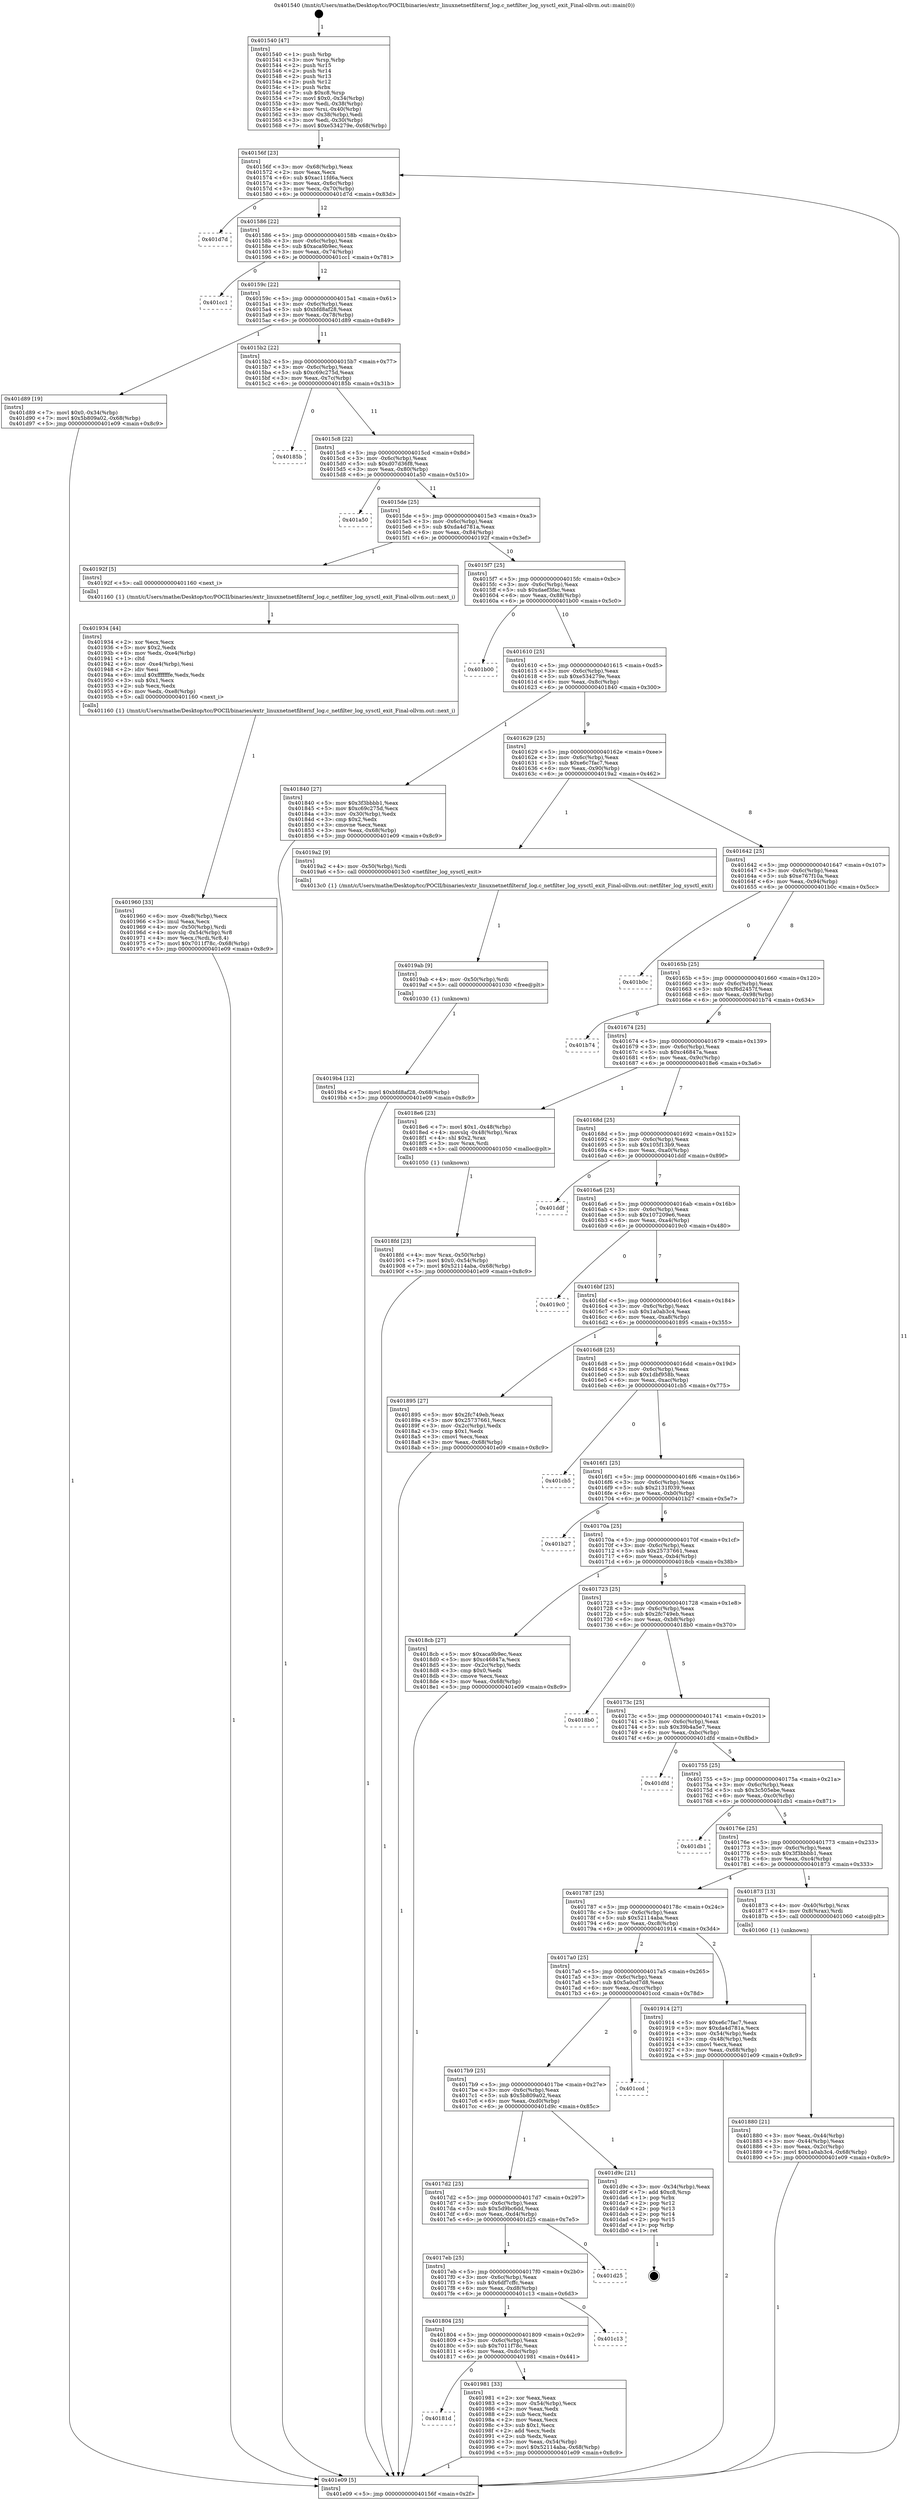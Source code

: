 digraph "0x401540" {
  label = "0x401540 (/mnt/c/Users/mathe/Desktop/tcc/POCII/binaries/extr_linuxnetnetfilternf_log.c_netfilter_log_sysctl_exit_Final-ollvm.out::main(0))"
  labelloc = "t"
  node[shape=record]

  Entry [label="",width=0.3,height=0.3,shape=circle,fillcolor=black,style=filled]
  "0x40156f" [label="{
     0x40156f [23]\l
     | [instrs]\l
     &nbsp;&nbsp;0x40156f \<+3\>: mov -0x68(%rbp),%eax\l
     &nbsp;&nbsp;0x401572 \<+2\>: mov %eax,%ecx\l
     &nbsp;&nbsp;0x401574 \<+6\>: sub $0xac11fd6a,%ecx\l
     &nbsp;&nbsp;0x40157a \<+3\>: mov %eax,-0x6c(%rbp)\l
     &nbsp;&nbsp;0x40157d \<+3\>: mov %ecx,-0x70(%rbp)\l
     &nbsp;&nbsp;0x401580 \<+6\>: je 0000000000401d7d \<main+0x83d\>\l
  }"]
  "0x401d7d" [label="{
     0x401d7d\l
  }", style=dashed]
  "0x401586" [label="{
     0x401586 [22]\l
     | [instrs]\l
     &nbsp;&nbsp;0x401586 \<+5\>: jmp 000000000040158b \<main+0x4b\>\l
     &nbsp;&nbsp;0x40158b \<+3\>: mov -0x6c(%rbp),%eax\l
     &nbsp;&nbsp;0x40158e \<+5\>: sub $0xaca9b9ec,%eax\l
     &nbsp;&nbsp;0x401593 \<+3\>: mov %eax,-0x74(%rbp)\l
     &nbsp;&nbsp;0x401596 \<+6\>: je 0000000000401cc1 \<main+0x781\>\l
  }"]
  Exit [label="",width=0.3,height=0.3,shape=circle,fillcolor=black,style=filled,peripheries=2]
  "0x401cc1" [label="{
     0x401cc1\l
  }", style=dashed]
  "0x40159c" [label="{
     0x40159c [22]\l
     | [instrs]\l
     &nbsp;&nbsp;0x40159c \<+5\>: jmp 00000000004015a1 \<main+0x61\>\l
     &nbsp;&nbsp;0x4015a1 \<+3\>: mov -0x6c(%rbp),%eax\l
     &nbsp;&nbsp;0x4015a4 \<+5\>: sub $0xbfd8af28,%eax\l
     &nbsp;&nbsp;0x4015a9 \<+3\>: mov %eax,-0x78(%rbp)\l
     &nbsp;&nbsp;0x4015ac \<+6\>: je 0000000000401d89 \<main+0x849\>\l
  }"]
  "0x4019b4" [label="{
     0x4019b4 [12]\l
     | [instrs]\l
     &nbsp;&nbsp;0x4019b4 \<+7\>: movl $0xbfd8af28,-0x68(%rbp)\l
     &nbsp;&nbsp;0x4019bb \<+5\>: jmp 0000000000401e09 \<main+0x8c9\>\l
  }"]
  "0x401d89" [label="{
     0x401d89 [19]\l
     | [instrs]\l
     &nbsp;&nbsp;0x401d89 \<+7\>: movl $0x0,-0x34(%rbp)\l
     &nbsp;&nbsp;0x401d90 \<+7\>: movl $0x5b809a02,-0x68(%rbp)\l
     &nbsp;&nbsp;0x401d97 \<+5\>: jmp 0000000000401e09 \<main+0x8c9\>\l
  }"]
  "0x4015b2" [label="{
     0x4015b2 [22]\l
     | [instrs]\l
     &nbsp;&nbsp;0x4015b2 \<+5\>: jmp 00000000004015b7 \<main+0x77\>\l
     &nbsp;&nbsp;0x4015b7 \<+3\>: mov -0x6c(%rbp),%eax\l
     &nbsp;&nbsp;0x4015ba \<+5\>: sub $0xc69c275d,%eax\l
     &nbsp;&nbsp;0x4015bf \<+3\>: mov %eax,-0x7c(%rbp)\l
     &nbsp;&nbsp;0x4015c2 \<+6\>: je 000000000040185b \<main+0x31b\>\l
  }"]
  "0x4019ab" [label="{
     0x4019ab [9]\l
     | [instrs]\l
     &nbsp;&nbsp;0x4019ab \<+4\>: mov -0x50(%rbp),%rdi\l
     &nbsp;&nbsp;0x4019af \<+5\>: call 0000000000401030 \<free@plt\>\l
     | [calls]\l
     &nbsp;&nbsp;0x401030 \{1\} (unknown)\l
  }"]
  "0x40185b" [label="{
     0x40185b\l
  }", style=dashed]
  "0x4015c8" [label="{
     0x4015c8 [22]\l
     | [instrs]\l
     &nbsp;&nbsp;0x4015c8 \<+5\>: jmp 00000000004015cd \<main+0x8d\>\l
     &nbsp;&nbsp;0x4015cd \<+3\>: mov -0x6c(%rbp),%eax\l
     &nbsp;&nbsp;0x4015d0 \<+5\>: sub $0xd07d36f8,%eax\l
     &nbsp;&nbsp;0x4015d5 \<+3\>: mov %eax,-0x80(%rbp)\l
     &nbsp;&nbsp;0x4015d8 \<+6\>: je 0000000000401a50 \<main+0x510\>\l
  }"]
  "0x40181d" [label="{
     0x40181d\l
  }", style=dashed]
  "0x401a50" [label="{
     0x401a50\l
  }", style=dashed]
  "0x4015de" [label="{
     0x4015de [25]\l
     | [instrs]\l
     &nbsp;&nbsp;0x4015de \<+5\>: jmp 00000000004015e3 \<main+0xa3\>\l
     &nbsp;&nbsp;0x4015e3 \<+3\>: mov -0x6c(%rbp),%eax\l
     &nbsp;&nbsp;0x4015e6 \<+5\>: sub $0xda4d781a,%eax\l
     &nbsp;&nbsp;0x4015eb \<+6\>: mov %eax,-0x84(%rbp)\l
     &nbsp;&nbsp;0x4015f1 \<+6\>: je 000000000040192f \<main+0x3ef\>\l
  }"]
  "0x401981" [label="{
     0x401981 [33]\l
     | [instrs]\l
     &nbsp;&nbsp;0x401981 \<+2\>: xor %eax,%eax\l
     &nbsp;&nbsp;0x401983 \<+3\>: mov -0x54(%rbp),%ecx\l
     &nbsp;&nbsp;0x401986 \<+2\>: mov %eax,%edx\l
     &nbsp;&nbsp;0x401988 \<+2\>: sub %ecx,%edx\l
     &nbsp;&nbsp;0x40198a \<+2\>: mov %eax,%ecx\l
     &nbsp;&nbsp;0x40198c \<+3\>: sub $0x1,%ecx\l
     &nbsp;&nbsp;0x40198f \<+2\>: add %ecx,%edx\l
     &nbsp;&nbsp;0x401991 \<+2\>: sub %edx,%eax\l
     &nbsp;&nbsp;0x401993 \<+3\>: mov %eax,-0x54(%rbp)\l
     &nbsp;&nbsp;0x401996 \<+7\>: movl $0x52114aba,-0x68(%rbp)\l
     &nbsp;&nbsp;0x40199d \<+5\>: jmp 0000000000401e09 \<main+0x8c9\>\l
  }"]
  "0x40192f" [label="{
     0x40192f [5]\l
     | [instrs]\l
     &nbsp;&nbsp;0x40192f \<+5\>: call 0000000000401160 \<next_i\>\l
     | [calls]\l
     &nbsp;&nbsp;0x401160 \{1\} (/mnt/c/Users/mathe/Desktop/tcc/POCII/binaries/extr_linuxnetnetfilternf_log.c_netfilter_log_sysctl_exit_Final-ollvm.out::next_i)\l
  }"]
  "0x4015f7" [label="{
     0x4015f7 [25]\l
     | [instrs]\l
     &nbsp;&nbsp;0x4015f7 \<+5\>: jmp 00000000004015fc \<main+0xbc\>\l
     &nbsp;&nbsp;0x4015fc \<+3\>: mov -0x6c(%rbp),%eax\l
     &nbsp;&nbsp;0x4015ff \<+5\>: sub $0xdaef3fac,%eax\l
     &nbsp;&nbsp;0x401604 \<+6\>: mov %eax,-0x88(%rbp)\l
     &nbsp;&nbsp;0x40160a \<+6\>: je 0000000000401b00 \<main+0x5c0\>\l
  }"]
  "0x401804" [label="{
     0x401804 [25]\l
     | [instrs]\l
     &nbsp;&nbsp;0x401804 \<+5\>: jmp 0000000000401809 \<main+0x2c9\>\l
     &nbsp;&nbsp;0x401809 \<+3\>: mov -0x6c(%rbp),%eax\l
     &nbsp;&nbsp;0x40180c \<+5\>: sub $0x7011f78c,%eax\l
     &nbsp;&nbsp;0x401811 \<+6\>: mov %eax,-0xdc(%rbp)\l
     &nbsp;&nbsp;0x401817 \<+6\>: je 0000000000401981 \<main+0x441\>\l
  }"]
  "0x401b00" [label="{
     0x401b00\l
  }", style=dashed]
  "0x401610" [label="{
     0x401610 [25]\l
     | [instrs]\l
     &nbsp;&nbsp;0x401610 \<+5\>: jmp 0000000000401615 \<main+0xd5\>\l
     &nbsp;&nbsp;0x401615 \<+3\>: mov -0x6c(%rbp),%eax\l
     &nbsp;&nbsp;0x401618 \<+5\>: sub $0xe534279e,%eax\l
     &nbsp;&nbsp;0x40161d \<+6\>: mov %eax,-0x8c(%rbp)\l
     &nbsp;&nbsp;0x401623 \<+6\>: je 0000000000401840 \<main+0x300\>\l
  }"]
  "0x401c13" [label="{
     0x401c13\l
  }", style=dashed]
  "0x401840" [label="{
     0x401840 [27]\l
     | [instrs]\l
     &nbsp;&nbsp;0x401840 \<+5\>: mov $0x3f3bbbb1,%eax\l
     &nbsp;&nbsp;0x401845 \<+5\>: mov $0xc69c275d,%ecx\l
     &nbsp;&nbsp;0x40184a \<+3\>: mov -0x30(%rbp),%edx\l
     &nbsp;&nbsp;0x40184d \<+3\>: cmp $0x2,%edx\l
     &nbsp;&nbsp;0x401850 \<+3\>: cmovne %ecx,%eax\l
     &nbsp;&nbsp;0x401853 \<+3\>: mov %eax,-0x68(%rbp)\l
     &nbsp;&nbsp;0x401856 \<+5\>: jmp 0000000000401e09 \<main+0x8c9\>\l
  }"]
  "0x401629" [label="{
     0x401629 [25]\l
     | [instrs]\l
     &nbsp;&nbsp;0x401629 \<+5\>: jmp 000000000040162e \<main+0xee\>\l
     &nbsp;&nbsp;0x40162e \<+3\>: mov -0x6c(%rbp),%eax\l
     &nbsp;&nbsp;0x401631 \<+5\>: sub $0xe6c7fac7,%eax\l
     &nbsp;&nbsp;0x401636 \<+6\>: mov %eax,-0x90(%rbp)\l
     &nbsp;&nbsp;0x40163c \<+6\>: je 00000000004019a2 \<main+0x462\>\l
  }"]
  "0x401e09" [label="{
     0x401e09 [5]\l
     | [instrs]\l
     &nbsp;&nbsp;0x401e09 \<+5\>: jmp 000000000040156f \<main+0x2f\>\l
  }"]
  "0x401540" [label="{
     0x401540 [47]\l
     | [instrs]\l
     &nbsp;&nbsp;0x401540 \<+1\>: push %rbp\l
     &nbsp;&nbsp;0x401541 \<+3\>: mov %rsp,%rbp\l
     &nbsp;&nbsp;0x401544 \<+2\>: push %r15\l
     &nbsp;&nbsp;0x401546 \<+2\>: push %r14\l
     &nbsp;&nbsp;0x401548 \<+2\>: push %r13\l
     &nbsp;&nbsp;0x40154a \<+2\>: push %r12\l
     &nbsp;&nbsp;0x40154c \<+1\>: push %rbx\l
     &nbsp;&nbsp;0x40154d \<+7\>: sub $0xc8,%rsp\l
     &nbsp;&nbsp;0x401554 \<+7\>: movl $0x0,-0x34(%rbp)\l
     &nbsp;&nbsp;0x40155b \<+3\>: mov %edi,-0x38(%rbp)\l
     &nbsp;&nbsp;0x40155e \<+4\>: mov %rsi,-0x40(%rbp)\l
     &nbsp;&nbsp;0x401562 \<+3\>: mov -0x38(%rbp),%edi\l
     &nbsp;&nbsp;0x401565 \<+3\>: mov %edi,-0x30(%rbp)\l
     &nbsp;&nbsp;0x401568 \<+7\>: movl $0xe534279e,-0x68(%rbp)\l
  }"]
  "0x4017eb" [label="{
     0x4017eb [25]\l
     | [instrs]\l
     &nbsp;&nbsp;0x4017eb \<+5\>: jmp 00000000004017f0 \<main+0x2b0\>\l
     &nbsp;&nbsp;0x4017f0 \<+3\>: mov -0x6c(%rbp),%eax\l
     &nbsp;&nbsp;0x4017f3 \<+5\>: sub $0x6df7cffc,%eax\l
     &nbsp;&nbsp;0x4017f8 \<+6\>: mov %eax,-0xd8(%rbp)\l
     &nbsp;&nbsp;0x4017fe \<+6\>: je 0000000000401c13 \<main+0x6d3\>\l
  }"]
  "0x4019a2" [label="{
     0x4019a2 [9]\l
     | [instrs]\l
     &nbsp;&nbsp;0x4019a2 \<+4\>: mov -0x50(%rbp),%rdi\l
     &nbsp;&nbsp;0x4019a6 \<+5\>: call 00000000004013c0 \<netfilter_log_sysctl_exit\>\l
     | [calls]\l
     &nbsp;&nbsp;0x4013c0 \{1\} (/mnt/c/Users/mathe/Desktop/tcc/POCII/binaries/extr_linuxnetnetfilternf_log.c_netfilter_log_sysctl_exit_Final-ollvm.out::netfilter_log_sysctl_exit)\l
  }"]
  "0x401642" [label="{
     0x401642 [25]\l
     | [instrs]\l
     &nbsp;&nbsp;0x401642 \<+5\>: jmp 0000000000401647 \<main+0x107\>\l
     &nbsp;&nbsp;0x401647 \<+3\>: mov -0x6c(%rbp),%eax\l
     &nbsp;&nbsp;0x40164a \<+5\>: sub $0xe767f10a,%eax\l
     &nbsp;&nbsp;0x40164f \<+6\>: mov %eax,-0x94(%rbp)\l
     &nbsp;&nbsp;0x401655 \<+6\>: je 0000000000401b0c \<main+0x5cc\>\l
  }"]
  "0x401d25" [label="{
     0x401d25\l
  }", style=dashed]
  "0x401b0c" [label="{
     0x401b0c\l
  }", style=dashed]
  "0x40165b" [label="{
     0x40165b [25]\l
     | [instrs]\l
     &nbsp;&nbsp;0x40165b \<+5\>: jmp 0000000000401660 \<main+0x120\>\l
     &nbsp;&nbsp;0x401660 \<+3\>: mov -0x6c(%rbp),%eax\l
     &nbsp;&nbsp;0x401663 \<+5\>: sub $0xf6d2457f,%eax\l
     &nbsp;&nbsp;0x401668 \<+6\>: mov %eax,-0x98(%rbp)\l
     &nbsp;&nbsp;0x40166e \<+6\>: je 0000000000401b74 \<main+0x634\>\l
  }"]
  "0x4017d2" [label="{
     0x4017d2 [25]\l
     | [instrs]\l
     &nbsp;&nbsp;0x4017d2 \<+5\>: jmp 00000000004017d7 \<main+0x297\>\l
     &nbsp;&nbsp;0x4017d7 \<+3\>: mov -0x6c(%rbp),%eax\l
     &nbsp;&nbsp;0x4017da \<+5\>: sub $0x5d9bc6dd,%eax\l
     &nbsp;&nbsp;0x4017df \<+6\>: mov %eax,-0xd4(%rbp)\l
     &nbsp;&nbsp;0x4017e5 \<+6\>: je 0000000000401d25 \<main+0x7e5\>\l
  }"]
  "0x401b74" [label="{
     0x401b74\l
  }", style=dashed]
  "0x401674" [label="{
     0x401674 [25]\l
     | [instrs]\l
     &nbsp;&nbsp;0x401674 \<+5\>: jmp 0000000000401679 \<main+0x139\>\l
     &nbsp;&nbsp;0x401679 \<+3\>: mov -0x6c(%rbp),%eax\l
     &nbsp;&nbsp;0x40167c \<+5\>: sub $0xc46847a,%eax\l
     &nbsp;&nbsp;0x401681 \<+6\>: mov %eax,-0x9c(%rbp)\l
     &nbsp;&nbsp;0x401687 \<+6\>: je 00000000004018e6 \<main+0x3a6\>\l
  }"]
  "0x401d9c" [label="{
     0x401d9c [21]\l
     | [instrs]\l
     &nbsp;&nbsp;0x401d9c \<+3\>: mov -0x34(%rbp),%eax\l
     &nbsp;&nbsp;0x401d9f \<+7\>: add $0xc8,%rsp\l
     &nbsp;&nbsp;0x401da6 \<+1\>: pop %rbx\l
     &nbsp;&nbsp;0x401da7 \<+2\>: pop %r12\l
     &nbsp;&nbsp;0x401da9 \<+2\>: pop %r13\l
     &nbsp;&nbsp;0x401dab \<+2\>: pop %r14\l
     &nbsp;&nbsp;0x401dad \<+2\>: pop %r15\l
     &nbsp;&nbsp;0x401daf \<+1\>: pop %rbp\l
     &nbsp;&nbsp;0x401db0 \<+1\>: ret\l
  }"]
  "0x4018e6" [label="{
     0x4018e6 [23]\l
     | [instrs]\l
     &nbsp;&nbsp;0x4018e6 \<+7\>: movl $0x1,-0x48(%rbp)\l
     &nbsp;&nbsp;0x4018ed \<+4\>: movslq -0x48(%rbp),%rax\l
     &nbsp;&nbsp;0x4018f1 \<+4\>: shl $0x2,%rax\l
     &nbsp;&nbsp;0x4018f5 \<+3\>: mov %rax,%rdi\l
     &nbsp;&nbsp;0x4018f8 \<+5\>: call 0000000000401050 \<malloc@plt\>\l
     | [calls]\l
     &nbsp;&nbsp;0x401050 \{1\} (unknown)\l
  }"]
  "0x40168d" [label="{
     0x40168d [25]\l
     | [instrs]\l
     &nbsp;&nbsp;0x40168d \<+5\>: jmp 0000000000401692 \<main+0x152\>\l
     &nbsp;&nbsp;0x401692 \<+3\>: mov -0x6c(%rbp),%eax\l
     &nbsp;&nbsp;0x401695 \<+5\>: sub $0x105f13b9,%eax\l
     &nbsp;&nbsp;0x40169a \<+6\>: mov %eax,-0xa0(%rbp)\l
     &nbsp;&nbsp;0x4016a0 \<+6\>: je 0000000000401ddf \<main+0x89f\>\l
  }"]
  "0x4017b9" [label="{
     0x4017b9 [25]\l
     | [instrs]\l
     &nbsp;&nbsp;0x4017b9 \<+5\>: jmp 00000000004017be \<main+0x27e\>\l
     &nbsp;&nbsp;0x4017be \<+3\>: mov -0x6c(%rbp),%eax\l
     &nbsp;&nbsp;0x4017c1 \<+5\>: sub $0x5b809a02,%eax\l
     &nbsp;&nbsp;0x4017c6 \<+6\>: mov %eax,-0xd0(%rbp)\l
     &nbsp;&nbsp;0x4017cc \<+6\>: je 0000000000401d9c \<main+0x85c\>\l
  }"]
  "0x401ddf" [label="{
     0x401ddf\l
  }", style=dashed]
  "0x4016a6" [label="{
     0x4016a6 [25]\l
     | [instrs]\l
     &nbsp;&nbsp;0x4016a6 \<+5\>: jmp 00000000004016ab \<main+0x16b\>\l
     &nbsp;&nbsp;0x4016ab \<+3\>: mov -0x6c(%rbp),%eax\l
     &nbsp;&nbsp;0x4016ae \<+5\>: sub $0x107209e6,%eax\l
     &nbsp;&nbsp;0x4016b3 \<+6\>: mov %eax,-0xa4(%rbp)\l
     &nbsp;&nbsp;0x4016b9 \<+6\>: je 00000000004019c0 \<main+0x480\>\l
  }"]
  "0x401ccd" [label="{
     0x401ccd\l
  }", style=dashed]
  "0x4019c0" [label="{
     0x4019c0\l
  }", style=dashed]
  "0x4016bf" [label="{
     0x4016bf [25]\l
     | [instrs]\l
     &nbsp;&nbsp;0x4016bf \<+5\>: jmp 00000000004016c4 \<main+0x184\>\l
     &nbsp;&nbsp;0x4016c4 \<+3\>: mov -0x6c(%rbp),%eax\l
     &nbsp;&nbsp;0x4016c7 \<+5\>: sub $0x1a0ab3c4,%eax\l
     &nbsp;&nbsp;0x4016cc \<+6\>: mov %eax,-0xa8(%rbp)\l
     &nbsp;&nbsp;0x4016d2 \<+6\>: je 0000000000401895 \<main+0x355\>\l
  }"]
  "0x401960" [label="{
     0x401960 [33]\l
     | [instrs]\l
     &nbsp;&nbsp;0x401960 \<+6\>: mov -0xe8(%rbp),%ecx\l
     &nbsp;&nbsp;0x401966 \<+3\>: imul %eax,%ecx\l
     &nbsp;&nbsp;0x401969 \<+4\>: mov -0x50(%rbp),%rdi\l
     &nbsp;&nbsp;0x40196d \<+4\>: movslq -0x54(%rbp),%r8\l
     &nbsp;&nbsp;0x401971 \<+4\>: mov %ecx,(%rdi,%r8,4)\l
     &nbsp;&nbsp;0x401975 \<+7\>: movl $0x7011f78c,-0x68(%rbp)\l
     &nbsp;&nbsp;0x40197c \<+5\>: jmp 0000000000401e09 \<main+0x8c9\>\l
  }"]
  "0x401895" [label="{
     0x401895 [27]\l
     | [instrs]\l
     &nbsp;&nbsp;0x401895 \<+5\>: mov $0x2fc749eb,%eax\l
     &nbsp;&nbsp;0x40189a \<+5\>: mov $0x25737661,%ecx\l
     &nbsp;&nbsp;0x40189f \<+3\>: mov -0x2c(%rbp),%edx\l
     &nbsp;&nbsp;0x4018a2 \<+3\>: cmp $0x1,%edx\l
     &nbsp;&nbsp;0x4018a5 \<+3\>: cmovl %ecx,%eax\l
     &nbsp;&nbsp;0x4018a8 \<+3\>: mov %eax,-0x68(%rbp)\l
     &nbsp;&nbsp;0x4018ab \<+5\>: jmp 0000000000401e09 \<main+0x8c9\>\l
  }"]
  "0x4016d8" [label="{
     0x4016d8 [25]\l
     | [instrs]\l
     &nbsp;&nbsp;0x4016d8 \<+5\>: jmp 00000000004016dd \<main+0x19d\>\l
     &nbsp;&nbsp;0x4016dd \<+3\>: mov -0x6c(%rbp),%eax\l
     &nbsp;&nbsp;0x4016e0 \<+5\>: sub $0x1dbf958b,%eax\l
     &nbsp;&nbsp;0x4016e5 \<+6\>: mov %eax,-0xac(%rbp)\l
     &nbsp;&nbsp;0x4016eb \<+6\>: je 0000000000401cb5 \<main+0x775\>\l
  }"]
  "0x401934" [label="{
     0x401934 [44]\l
     | [instrs]\l
     &nbsp;&nbsp;0x401934 \<+2\>: xor %ecx,%ecx\l
     &nbsp;&nbsp;0x401936 \<+5\>: mov $0x2,%edx\l
     &nbsp;&nbsp;0x40193b \<+6\>: mov %edx,-0xe4(%rbp)\l
     &nbsp;&nbsp;0x401941 \<+1\>: cltd\l
     &nbsp;&nbsp;0x401942 \<+6\>: mov -0xe4(%rbp),%esi\l
     &nbsp;&nbsp;0x401948 \<+2\>: idiv %esi\l
     &nbsp;&nbsp;0x40194a \<+6\>: imul $0xfffffffe,%edx,%edx\l
     &nbsp;&nbsp;0x401950 \<+3\>: sub $0x1,%ecx\l
     &nbsp;&nbsp;0x401953 \<+2\>: sub %ecx,%edx\l
     &nbsp;&nbsp;0x401955 \<+6\>: mov %edx,-0xe8(%rbp)\l
     &nbsp;&nbsp;0x40195b \<+5\>: call 0000000000401160 \<next_i\>\l
     | [calls]\l
     &nbsp;&nbsp;0x401160 \{1\} (/mnt/c/Users/mathe/Desktop/tcc/POCII/binaries/extr_linuxnetnetfilternf_log.c_netfilter_log_sysctl_exit_Final-ollvm.out::next_i)\l
  }"]
  "0x401cb5" [label="{
     0x401cb5\l
  }", style=dashed]
  "0x4016f1" [label="{
     0x4016f1 [25]\l
     | [instrs]\l
     &nbsp;&nbsp;0x4016f1 \<+5\>: jmp 00000000004016f6 \<main+0x1b6\>\l
     &nbsp;&nbsp;0x4016f6 \<+3\>: mov -0x6c(%rbp),%eax\l
     &nbsp;&nbsp;0x4016f9 \<+5\>: sub $0x2131f039,%eax\l
     &nbsp;&nbsp;0x4016fe \<+6\>: mov %eax,-0xb0(%rbp)\l
     &nbsp;&nbsp;0x401704 \<+6\>: je 0000000000401b27 \<main+0x5e7\>\l
  }"]
  "0x4017a0" [label="{
     0x4017a0 [25]\l
     | [instrs]\l
     &nbsp;&nbsp;0x4017a0 \<+5\>: jmp 00000000004017a5 \<main+0x265\>\l
     &nbsp;&nbsp;0x4017a5 \<+3\>: mov -0x6c(%rbp),%eax\l
     &nbsp;&nbsp;0x4017a8 \<+5\>: sub $0x5a0cd7d8,%eax\l
     &nbsp;&nbsp;0x4017ad \<+6\>: mov %eax,-0xcc(%rbp)\l
     &nbsp;&nbsp;0x4017b3 \<+6\>: je 0000000000401ccd \<main+0x78d\>\l
  }"]
  "0x401b27" [label="{
     0x401b27\l
  }", style=dashed]
  "0x40170a" [label="{
     0x40170a [25]\l
     | [instrs]\l
     &nbsp;&nbsp;0x40170a \<+5\>: jmp 000000000040170f \<main+0x1cf\>\l
     &nbsp;&nbsp;0x40170f \<+3\>: mov -0x6c(%rbp),%eax\l
     &nbsp;&nbsp;0x401712 \<+5\>: sub $0x25737661,%eax\l
     &nbsp;&nbsp;0x401717 \<+6\>: mov %eax,-0xb4(%rbp)\l
     &nbsp;&nbsp;0x40171d \<+6\>: je 00000000004018cb \<main+0x38b\>\l
  }"]
  "0x401914" [label="{
     0x401914 [27]\l
     | [instrs]\l
     &nbsp;&nbsp;0x401914 \<+5\>: mov $0xe6c7fac7,%eax\l
     &nbsp;&nbsp;0x401919 \<+5\>: mov $0xda4d781a,%ecx\l
     &nbsp;&nbsp;0x40191e \<+3\>: mov -0x54(%rbp),%edx\l
     &nbsp;&nbsp;0x401921 \<+3\>: cmp -0x48(%rbp),%edx\l
     &nbsp;&nbsp;0x401924 \<+3\>: cmovl %ecx,%eax\l
     &nbsp;&nbsp;0x401927 \<+3\>: mov %eax,-0x68(%rbp)\l
     &nbsp;&nbsp;0x40192a \<+5\>: jmp 0000000000401e09 \<main+0x8c9\>\l
  }"]
  "0x4018cb" [label="{
     0x4018cb [27]\l
     | [instrs]\l
     &nbsp;&nbsp;0x4018cb \<+5\>: mov $0xaca9b9ec,%eax\l
     &nbsp;&nbsp;0x4018d0 \<+5\>: mov $0xc46847a,%ecx\l
     &nbsp;&nbsp;0x4018d5 \<+3\>: mov -0x2c(%rbp),%edx\l
     &nbsp;&nbsp;0x4018d8 \<+3\>: cmp $0x0,%edx\l
     &nbsp;&nbsp;0x4018db \<+3\>: cmove %ecx,%eax\l
     &nbsp;&nbsp;0x4018de \<+3\>: mov %eax,-0x68(%rbp)\l
     &nbsp;&nbsp;0x4018e1 \<+5\>: jmp 0000000000401e09 \<main+0x8c9\>\l
  }"]
  "0x401723" [label="{
     0x401723 [25]\l
     | [instrs]\l
     &nbsp;&nbsp;0x401723 \<+5\>: jmp 0000000000401728 \<main+0x1e8\>\l
     &nbsp;&nbsp;0x401728 \<+3\>: mov -0x6c(%rbp),%eax\l
     &nbsp;&nbsp;0x40172b \<+5\>: sub $0x2fc749eb,%eax\l
     &nbsp;&nbsp;0x401730 \<+6\>: mov %eax,-0xb8(%rbp)\l
     &nbsp;&nbsp;0x401736 \<+6\>: je 00000000004018b0 \<main+0x370\>\l
  }"]
  "0x4018fd" [label="{
     0x4018fd [23]\l
     | [instrs]\l
     &nbsp;&nbsp;0x4018fd \<+4\>: mov %rax,-0x50(%rbp)\l
     &nbsp;&nbsp;0x401901 \<+7\>: movl $0x0,-0x54(%rbp)\l
     &nbsp;&nbsp;0x401908 \<+7\>: movl $0x52114aba,-0x68(%rbp)\l
     &nbsp;&nbsp;0x40190f \<+5\>: jmp 0000000000401e09 \<main+0x8c9\>\l
  }"]
  "0x4018b0" [label="{
     0x4018b0\l
  }", style=dashed]
  "0x40173c" [label="{
     0x40173c [25]\l
     | [instrs]\l
     &nbsp;&nbsp;0x40173c \<+5\>: jmp 0000000000401741 \<main+0x201\>\l
     &nbsp;&nbsp;0x401741 \<+3\>: mov -0x6c(%rbp),%eax\l
     &nbsp;&nbsp;0x401744 \<+5\>: sub $0x39b4a5e7,%eax\l
     &nbsp;&nbsp;0x401749 \<+6\>: mov %eax,-0xbc(%rbp)\l
     &nbsp;&nbsp;0x40174f \<+6\>: je 0000000000401dfd \<main+0x8bd\>\l
  }"]
  "0x401880" [label="{
     0x401880 [21]\l
     | [instrs]\l
     &nbsp;&nbsp;0x401880 \<+3\>: mov %eax,-0x44(%rbp)\l
     &nbsp;&nbsp;0x401883 \<+3\>: mov -0x44(%rbp),%eax\l
     &nbsp;&nbsp;0x401886 \<+3\>: mov %eax,-0x2c(%rbp)\l
     &nbsp;&nbsp;0x401889 \<+7\>: movl $0x1a0ab3c4,-0x68(%rbp)\l
     &nbsp;&nbsp;0x401890 \<+5\>: jmp 0000000000401e09 \<main+0x8c9\>\l
  }"]
  "0x401dfd" [label="{
     0x401dfd\l
  }", style=dashed]
  "0x401755" [label="{
     0x401755 [25]\l
     | [instrs]\l
     &nbsp;&nbsp;0x401755 \<+5\>: jmp 000000000040175a \<main+0x21a\>\l
     &nbsp;&nbsp;0x40175a \<+3\>: mov -0x6c(%rbp),%eax\l
     &nbsp;&nbsp;0x40175d \<+5\>: sub $0x3c505ebe,%eax\l
     &nbsp;&nbsp;0x401762 \<+6\>: mov %eax,-0xc0(%rbp)\l
     &nbsp;&nbsp;0x401768 \<+6\>: je 0000000000401db1 \<main+0x871\>\l
  }"]
  "0x401787" [label="{
     0x401787 [25]\l
     | [instrs]\l
     &nbsp;&nbsp;0x401787 \<+5\>: jmp 000000000040178c \<main+0x24c\>\l
     &nbsp;&nbsp;0x40178c \<+3\>: mov -0x6c(%rbp),%eax\l
     &nbsp;&nbsp;0x40178f \<+5\>: sub $0x52114aba,%eax\l
     &nbsp;&nbsp;0x401794 \<+6\>: mov %eax,-0xc8(%rbp)\l
     &nbsp;&nbsp;0x40179a \<+6\>: je 0000000000401914 \<main+0x3d4\>\l
  }"]
  "0x401db1" [label="{
     0x401db1\l
  }", style=dashed]
  "0x40176e" [label="{
     0x40176e [25]\l
     | [instrs]\l
     &nbsp;&nbsp;0x40176e \<+5\>: jmp 0000000000401773 \<main+0x233\>\l
     &nbsp;&nbsp;0x401773 \<+3\>: mov -0x6c(%rbp),%eax\l
     &nbsp;&nbsp;0x401776 \<+5\>: sub $0x3f3bbbb1,%eax\l
     &nbsp;&nbsp;0x40177b \<+6\>: mov %eax,-0xc4(%rbp)\l
     &nbsp;&nbsp;0x401781 \<+6\>: je 0000000000401873 \<main+0x333\>\l
  }"]
  "0x401873" [label="{
     0x401873 [13]\l
     | [instrs]\l
     &nbsp;&nbsp;0x401873 \<+4\>: mov -0x40(%rbp),%rax\l
     &nbsp;&nbsp;0x401877 \<+4\>: mov 0x8(%rax),%rdi\l
     &nbsp;&nbsp;0x40187b \<+5\>: call 0000000000401060 \<atoi@plt\>\l
     | [calls]\l
     &nbsp;&nbsp;0x401060 \{1\} (unknown)\l
  }"]
  Entry -> "0x401540" [label=" 1"]
  "0x40156f" -> "0x401d7d" [label=" 0"]
  "0x40156f" -> "0x401586" [label=" 12"]
  "0x401d9c" -> Exit [label=" 1"]
  "0x401586" -> "0x401cc1" [label=" 0"]
  "0x401586" -> "0x40159c" [label=" 12"]
  "0x401d89" -> "0x401e09" [label=" 1"]
  "0x40159c" -> "0x401d89" [label=" 1"]
  "0x40159c" -> "0x4015b2" [label=" 11"]
  "0x4019b4" -> "0x401e09" [label=" 1"]
  "0x4015b2" -> "0x40185b" [label=" 0"]
  "0x4015b2" -> "0x4015c8" [label=" 11"]
  "0x4019ab" -> "0x4019b4" [label=" 1"]
  "0x4015c8" -> "0x401a50" [label=" 0"]
  "0x4015c8" -> "0x4015de" [label=" 11"]
  "0x4019a2" -> "0x4019ab" [label=" 1"]
  "0x4015de" -> "0x40192f" [label=" 1"]
  "0x4015de" -> "0x4015f7" [label=" 10"]
  "0x401981" -> "0x401e09" [label=" 1"]
  "0x4015f7" -> "0x401b00" [label=" 0"]
  "0x4015f7" -> "0x401610" [label=" 10"]
  "0x401804" -> "0x401981" [label=" 1"]
  "0x401610" -> "0x401840" [label=" 1"]
  "0x401610" -> "0x401629" [label=" 9"]
  "0x401840" -> "0x401e09" [label=" 1"]
  "0x401540" -> "0x40156f" [label=" 1"]
  "0x401e09" -> "0x40156f" [label=" 11"]
  "0x401804" -> "0x40181d" [label=" 0"]
  "0x401629" -> "0x4019a2" [label=" 1"]
  "0x401629" -> "0x401642" [label=" 8"]
  "0x4017eb" -> "0x401c13" [label=" 0"]
  "0x401642" -> "0x401b0c" [label=" 0"]
  "0x401642" -> "0x40165b" [label=" 8"]
  "0x4017eb" -> "0x401804" [label=" 1"]
  "0x40165b" -> "0x401b74" [label=" 0"]
  "0x40165b" -> "0x401674" [label=" 8"]
  "0x4017d2" -> "0x401d25" [label=" 0"]
  "0x401674" -> "0x4018e6" [label=" 1"]
  "0x401674" -> "0x40168d" [label=" 7"]
  "0x4017d2" -> "0x4017eb" [label=" 1"]
  "0x40168d" -> "0x401ddf" [label=" 0"]
  "0x40168d" -> "0x4016a6" [label=" 7"]
  "0x4017b9" -> "0x401d9c" [label=" 1"]
  "0x4016a6" -> "0x4019c0" [label=" 0"]
  "0x4016a6" -> "0x4016bf" [label=" 7"]
  "0x4017b9" -> "0x4017d2" [label=" 1"]
  "0x4016bf" -> "0x401895" [label=" 1"]
  "0x4016bf" -> "0x4016d8" [label=" 6"]
  "0x4017a0" -> "0x401ccd" [label=" 0"]
  "0x4016d8" -> "0x401cb5" [label=" 0"]
  "0x4016d8" -> "0x4016f1" [label=" 6"]
  "0x4017a0" -> "0x4017b9" [label=" 2"]
  "0x4016f1" -> "0x401b27" [label=" 0"]
  "0x4016f1" -> "0x40170a" [label=" 6"]
  "0x401960" -> "0x401e09" [label=" 1"]
  "0x40170a" -> "0x4018cb" [label=" 1"]
  "0x40170a" -> "0x401723" [label=" 5"]
  "0x401934" -> "0x401960" [label=" 1"]
  "0x401723" -> "0x4018b0" [label=" 0"]
  "0x401723" -> "0x40173c" [label=" 5"]
  "0x401914" -> "0x401e09" [label=" 2"]
  "0x40173c" -> "0x401dfd" [label=" 0"]
  "0x40173c" -> "0x401755" [label=" 5"]
  "0x401787" -> "0x4017a0" [label=" 2"]
  "0x401755" -> "0x401db1" [label=" 0"]
  "0x401755" -> "0x40176e" [label=" 5"]
  "0x401787" -> "0x401914" [label=" 2"]
  "0x40176e" -> "0x401873" [label=" 1"]
  "0x40176e" -> "0x401787" [label=" 4"]
  "0x401873" -> "0x401880" [label=" 1"]
  "0x401880" -> "0x401e09" [label=" 1"]
  "0x401895" -> "0x401e09" [label=" 1"]
  "0x4018cb" -> "0x401e09" [label=" 1"]
  "0x4018e6" -> "0x4018fd" [label=" 1"]
  "0x4018fd" -> "0x401e09" [label=" 1"]
  "0x40192f" -> "0x401934" [label=" 1"]
}
